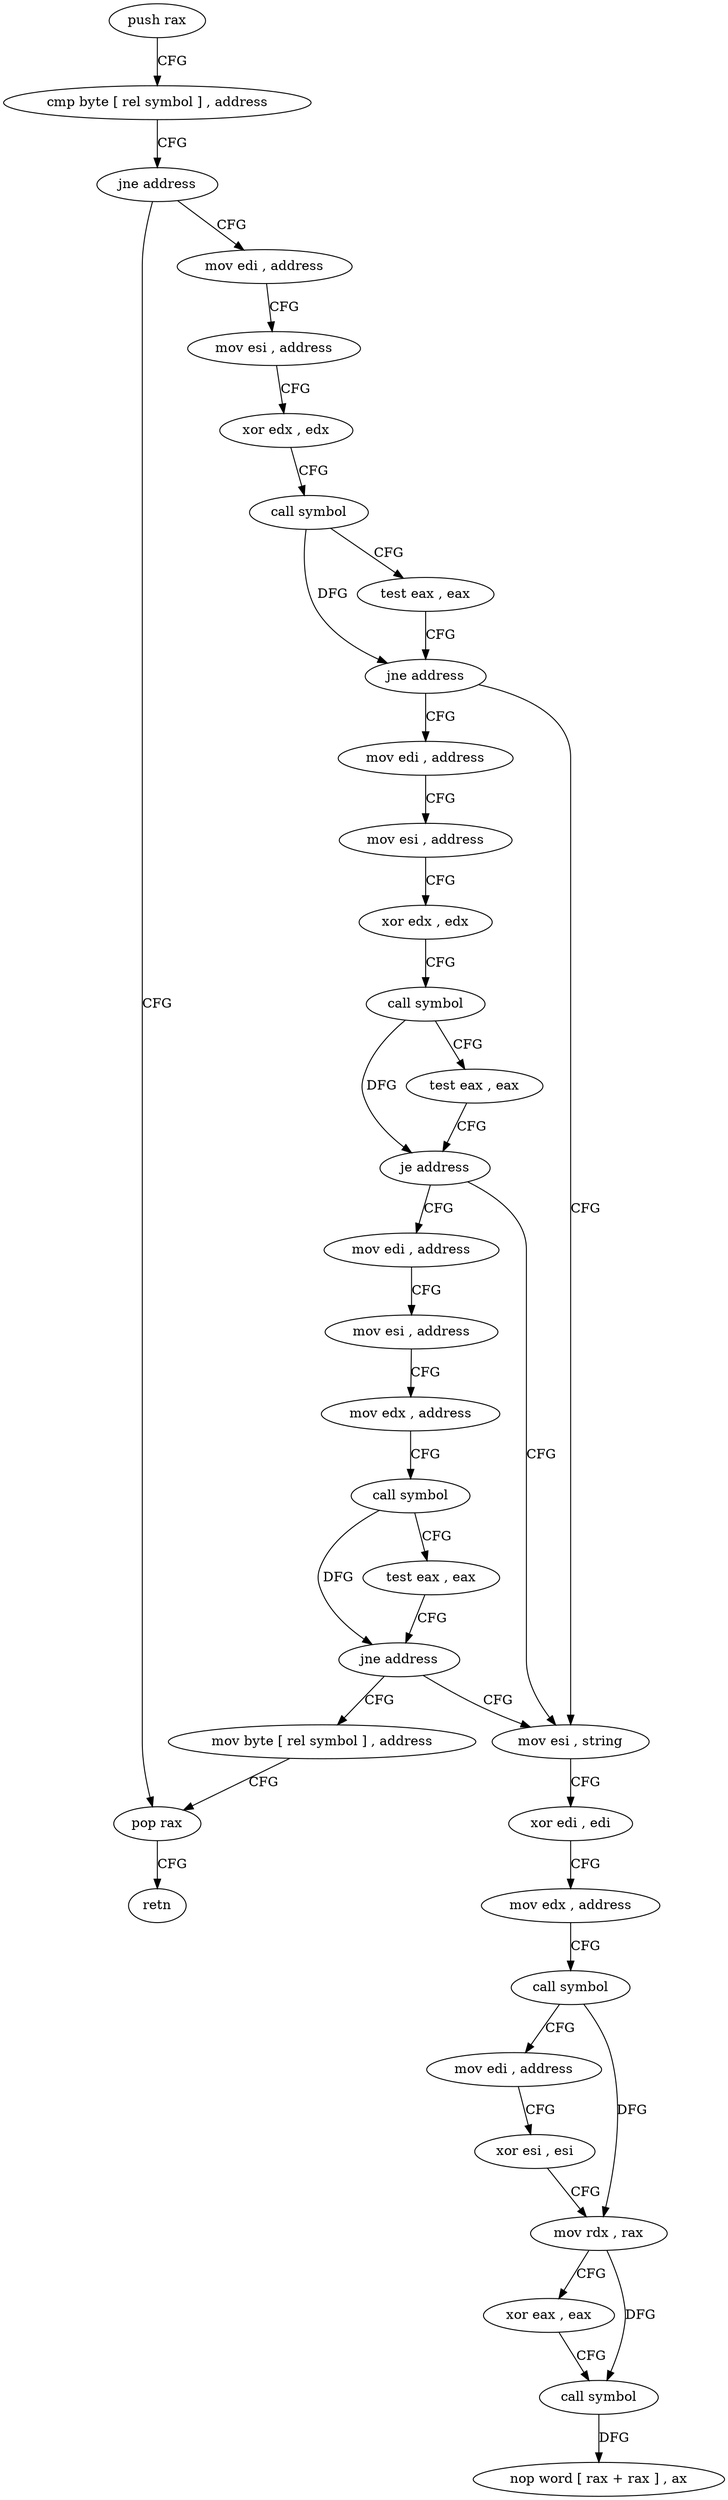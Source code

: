 digraph "func" {
"4249552" [label = "push rax" ]
"4249553" [label = "cmp byte [ rel symbol ] , address" ]
"4249560" [label = "jne address" ]
"4249635" [label = "pop rax" ]
"4249562" [label = "mov edi , address" ]
"4249636" [label = "retn" ]
"4249567" [label = "mov esi , address" ]
"4249572" [label = "xor edx , edx" ]
"4249574" [label = "call symbol" ]
"4249579" [label = "test eax , eax" ]
"4249581" [label = "jne address" ]
"4249637" [label = "mov esi , string" ]
"4249583" [label = "mov edi , address" ]
"4249642" [label = "xor edi , edi" ]
"4249644" [label = "mov edx , address" ]
"4249649" [label = "call symbol" ]
"4249654" [label = "mov edi , address" ]
"4249659" [label = "xor esi , esi" ]
"4249661" [label = "mov rdx , rax" ]
"4249664" [label = "xor eax , eax" ]
"4249666" [label = "call symbol" ]
"4249671" [label = "nop word [ rax + rax ] , ax" ]
"4249588" [label = "mov esi , address" ]
"4249593" [label = "xor edx , edx" ]
"4249595" [label = "call symbol" ]
"4249600" [label = "test eax , eax" ]
"4249602" [label = "je address" ]
"4249604" [label = "mov edi , address" ]
"4249609" [label = "mov esi , address" ]
"4249614" [label = "mov edx , address" ]
"4249619" [label = "call symbol" ]
"4249624" [label = "test eax , eax" ]
"4249626" [label = "jne address" ]
"4249628" [label = "mov byte [ rel symbol ] , address" ]
"4249552" -> "4249553" [ label = "CFG" ]
"4249553" -> "4249560" [ label = "CFG" ]
"4249560" -> "4249635" [ label = "CFG" ]
"4249560" -> "4249562" [ label = "CFG" ]
"4249635" -> "4249636" [ label = "CFG" ]
"4249562" -> "4249567" [ label = "CFG" ]
"4249567" -> "4249572" [ label = "CFG" ]
"4249572" -> "4249574" [ label = "CFG" ]
"4249574" -> "4249579" [ label = "CFG" ]
"4249574" -> "4249581" [ label = "DFG" ]
"4249579" -> "4249581" [ label = "CFG" ]
"4249581" -> "4249637" [ label = "CFG" ]
"4249581" -> "4249583" [ label = "CFG" ]
"4249637" -> "4249642" [ label = "CFG" ]
"4249583" -> "4249588" [ label = "CFG" ]
"4249642" -> "4249644" [ label = "CFG" ]
"4249644" -> "4249649" [ label = "CFG" ]
"4249649" -> "4249654" [ label = "CFG" ]
"4249649" -> "4249661" [ label = "DFG" ]
"4249654" -> "4249659" [ label = "CFG" ]
"4249659" -> "4249661" [ label = "CFG" ]
"4249661" -> "4249664" [ label = "CFG" ]
"4249661" -> "4249666" [ label = "DFG" ]
"4249664" -> "4249666" [ label = "CFG" ]
"4249666" -> "4249671" [ label = "DFG" ]
"4249588" -> "4249593" [ label = "CFG" ]
"4249593" -> "4249595" [ label = "CFG" ]
"4249595" -> "4249600" [ label = "CFG" ]
"4249595" -> "4249602" [ label = "DFG" ]
"4249600" -> "4249602" [ label = "CFG" ]
"4249602" -> "4249637" [ label = "CFG" ]
"4249602" -> "4249604" [ label = "CFG" ]
"4249604" -> "4249609" [ label = "CFG" ]
"4249609" -> "4249614" [ label = "CFG" ]
"4249614" -> "4249619" [ label = "CFG" ]
"4249619" -> "4249624" [ label = "CFG" ]
"4249619" -> "4249626" [ label = "DFG" ]
"4249624" -> "4249626" [ label = "CFG" ]
"4249626" -> "4249637" [ label = "CFG" ]
"4249626" -> "4249628" [ label = "CFG" ]
"4249628" -> "4249635" [ label = "CFG" ]
}
